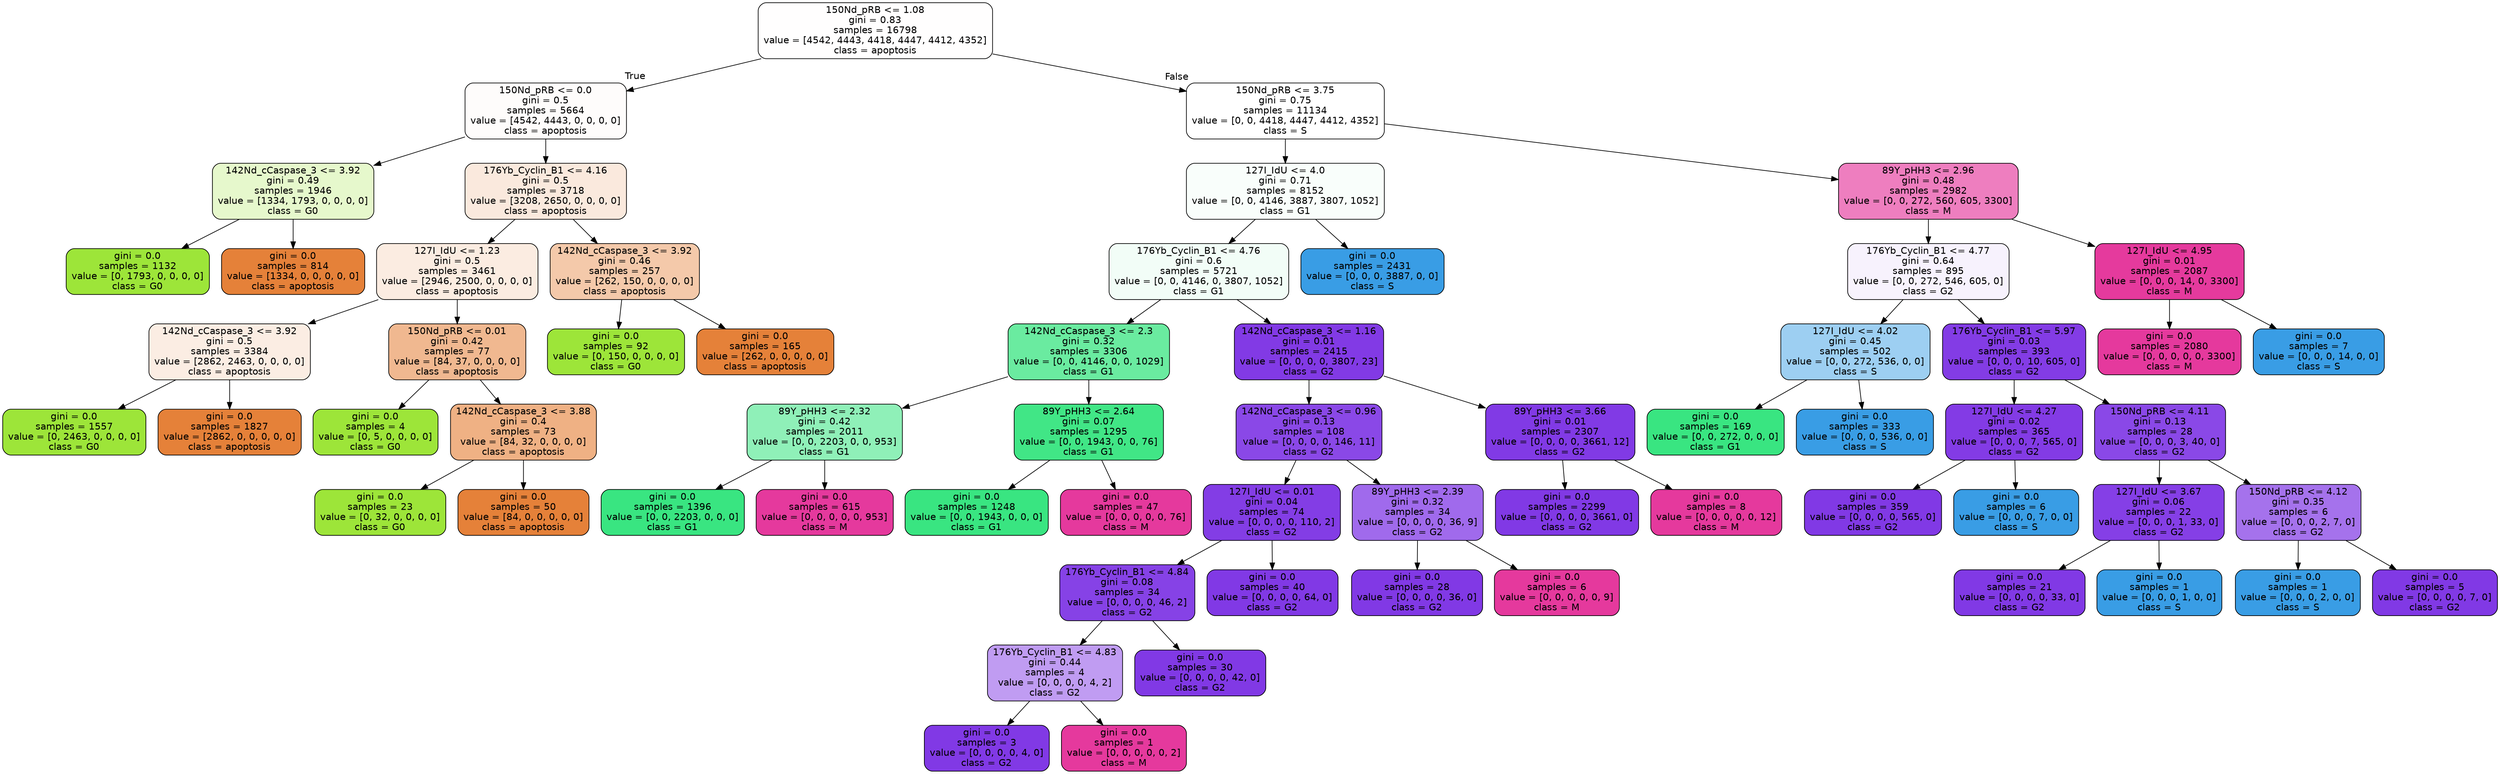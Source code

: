 digraph Tree {
node [shape=box, style="filled, rounded", color="black", fontname="helvetica"] ;
edge [fontname="helvetica"] ;
0 [label="150Nd_pRB <= 1.08\ngini = 0.83\nsamples = 16798\nvalue = [4542, 4443, 4418, 4447, 4412, 4352]\nclass = apoptosis", fillcolor="#fffefe"] ;
1 [label="150Nd_pRB <= 0.0\ngini = 0.5\nsamples = 5664\nvalue = [4542, 4443, 0, 0, 0, 0]\nclass = apoptosis", fillcolor="#fefcfb"] ;
0 -> 1 [labeldistance=2.5, labelangle=45, headlabel="True"] ;
2 [label="142Nd_cCaspase_3 <= 3.92\ngini = 0.49\nsamples = 1946\nvalue = [1334, 1793, 0, 0, 0, 0]\nclass = G0", fillcolor="#e6f8cc"] ;
1 -> 2 ;
3 [label="gini = 0.0\nsamples = 1132\nvalue = [0, 1793, 0, 0, 0, 0]\nclass = G0", fillcolor="#9de539"] ;
2 -> 3 ;
4 [label="gini = 0.0\nsamples = 814\nvalue = [1334, 0, 0, 0, 0, 0]\nclass = apoptosis", fillcolor="#e58139"] ;
2 -> 4 ;
5 [label="176Yb_Cyclin_B1 <= 4.16\ngini = 0.5\nsamples = 3718\nvalue = [3208, 2650, 0, 0, 0, 0]\nclass = apoptosis", fillcolor="#fae9dd"] ;
1 -> 5 ;
6 [label="127I_IdU <= 1.23\ngini = 0.5\nsamples = 3461\nvalue = [2946, 2500, 0, 0, 0, 0]\nclass = apoptosis", fillcolor="#fbece1"] ;
5 -> 6 ;
7 [label="142Nd_cCaspase_3 <= 3.92\ngini = 0.5\nsamples = 3384\nvalue = [2862, 2463, 0, 0, 0, 0]\nclass = apoptosis", fillcolor="#fbede3"] ;
6 -> 7 ;
8 [label="gini = 0.0\nsamples = 1557\nvalue = [0, 2463, 0, 0, 0, 0]\nclass = G0", fillcolor="#9de539"] ;
7 -> 8 ;
9 [label="gini = 0.0\nsamples = 1827\nvalue = [2862, 0, 0, 0, 0, 0]\nclass = apoptosis", fillcolor="#e58139"] ;
7 -> 9 ;
10 [label="150Nd_pRB <= 0.01\ngini = 0.42\nsamples = 77\nvalue = [84, 37, 0, 0, 0, 0]\nclass = apoptosis", fillcolor="#f0b890"] ;
6 -> 10 ;
11 [label="gini = 0.0\nsamples = 4\nvalue = [0, 5, 0, 0, 0, 0]\nclass = G0", fillcolor="#9de539"] ;
10 -> 11 ;
12 [label="142Nd_cCaspase_3 <= 3.88\ngini = 0.4\nsamples = 73\nvalue = [84, 32, 0, 0, 0, 0]\nclass = apoptosis", fillcolor="#efb184"] ;
10 -> 12 ;
13 [label="gini = 0.0\nsamples = 23\nvalue = [0, 32, 0, 0, 0, 0]\nclass = G0", fillcolor="#9de539"] ;
12 -> 13 ;
14 [label="gini = 0.0\nsamples = 50\nvalue = [84, 0, 0, 0, 0, 0]\nclass = apoptosis", fillcolor="#e58139"] ;
12 -> 14 ;
15 [label="142Nd_cCaspase_3 <= 3.92\ngini = 0.46\nsamples = 257\nvalue = [262, 150, 0, 0, 0, 0]\nclass = apoptosis", fillcolor="#f4c9aa"] ;
5 -> 15 ;
16 [label="gini = 0.0\nsamples = 92\nvalue = [0, 150, 0, 0, 0, 0]\nclass = G0", fillcolor="#9de539"] ;
15 -> 16 ;
17 [label="gini = 0.0\nsamples = 165\nvalue = [262, 0, 0, 0, 0, 0]\nclass = apoptosis", fillcolor="#e58139"] ;
15 -> 17 ;
18 [label="150Nd_pRB <= 3.75\ngini = 0.75\nsamples = 11134\nvalue = [0, 0, 4418, 4447, 4412, 4352]\nclass = S", fillcolor="#ffffff"] ;
0 -> 18 [labeldistance=2.5, labelangle=-45, headlabel="False"] ;
19 [label="127I_IdU <= 4.0\ngini = 0.71\nsamples = 8152\nvalue = [0, 0, 4146, 3887, 3807, 1052]\nclass = G1", fillcolor="#f9fefb"] ;
18 -> 19 ;
20 [label="176Yb_Cyclin_B1 <= 4.76\ngini = 0.6\nsamples = 5721\nvalue = [0, 0, 4146, 0, 3807, 1052]\nclass = G1", fillcolor="#f2fdf7"] ;
19 -> 20 ;
21 [label="142Nd_cCaspase_3 <= 2.3\ngini = 0.32\nsamples = 3306\nvalue = [0, 0, 4146, 0, 0, 1029]\nclass = G1", fillcolor="#6aeba0"] ;
20 -> 21 ;
22 [label="89Y_pHH3 <= 2.32\ngini = 0.42\nsamples = 2011\nvalue = [0, 0, 2203, 0, 0, 953]\nclass = G1", fillcolor="#8ff0b8"] ;
21 -> 22 ;
23 [label="gini = 0.0\nsamples = 1396\nvalue = [0, 0, 2203, 0, 0, 0]\nclass = G1", fillcolor="#39e581"] ;
22 -> 23 ;
24 [label="gini = 0.0\nsamples = 615\nvalue = [0, 0, 0, 0, 0, 953]\nclass = M", fillcolor="#e5399d"] ;
22 -> 24 ;
25 [label="89Y_pHH3 <= 2.64\ngini = 0.07\nsamples = 1295\nvalue = [0, 0, 1943, 0, 0, 76]\nclass = G1", fillcolor="#41e686"] ;
21 -> 25 ;
26 [label="gini = 0.0\nsamples = 1248\nvalue = [0, 0, 1943, 0, 0, 0]\nclass = G1", fillcolor="#39e581"] ;
25 -> 26 ;
27 [label="gini = 0.0\nsamples = 47\nvalue = [0, 0, 0, 0, 0, 76]\nclass = M", fillcolor="#e5399d"] ;
25 -> 27 ;
28 [label="142Nd_cCaspase_3 <= 1.16\ngini = 0.01\nsamples = 2415\nvalue = [0, 0, 0, 0, 3807, 23]\nclass = G2", fillcolor="#823ae5"] ;
20 -> 28 ;
29 [label="142Nd_cCaspase_3 <= 0.96\ngini = 0.13\nsamples = 108\nvalue = [0, 0, 0, 0, 146, 11]\nclass = G2", fillcolor="#8a48e7"] ;
28 -> 29 ;
30 [label="127I_IdU <= 0.01\ngini = 0.04\nsamples = 74\nvalue = [0, 0, 0, 0, 110, 2]\nclass = G2", fillcolor="#833de5"] ;
29 -> 30 ;
31 [label="176Yb_Cyclin_B1 <= 4.84\ngini = 0.08\nsamples = 34\nvalue = [0, 0, 0, 0, 46, 2]\nclass = G2", fillcolor="#8642e6"] ;
30 -> 31 ;
32 [label="176Yb_Cyclin_B1 <= 4.83\ngini = 0.44\nsamples = 4\nvalue = [0, 0, 0, 0, 4, 2]\nclass = G2", fillcolor="#c09cf2"] ;
31 -> 32 ;
33 [label="gini = 0.0\nsamples = 3\nvalue = [0, 0, 0, 0, 4, 0]\nclass = G2", fillcolor="#8139e5"] ;
32 -> 33 ;
34 [label="gini = 0.0\nsamples = 1\nvalue = [0, 0, 0, 0, 0, 2]\nclass = M", fillcolor="#e5399d"] ;
32 -> 34 ;
35 [label="gini = 0.0\nsamples = 30\nvalue = [0, 0, 0, 0, 42, 0]\nclass = G2", fillcolor="#8139e5"] ;
31 -> 35 ;
36 [label="gini = 0.0\nsamples = 40\nvalue = [0, 0, 0, 0, 64, 0]\nclass = G2", fillcolor="#8139e5"] ;
30 -> 36 ;
37 [label="89Y_pHH3 <= 2.39\ngini = 0.32\nsamples = 34\nvalue = [0, 0, 0, 0, 36, 9]\nclass = G2", fillcolor="#a06aec"] ;
29 -> 37 ;
38 [label="gini = 0.0\nsamples = 28\nvalue = [0, 0, 0, 0, 36, 0]\nclass = G2", fillcolor="#8139e5"] ;
37 -> 38 ;
39 [label="gini = 0.0\nsamples = 6\nvalue = [0, 0, 0, 0, 0, 9]\nclass = M", fillcolor="#e5399d"] ;
37 -> 39 ;
40 [label="89Y_pHH3 <= 3.66\ngini = 0.01\nsamples = 2307\nvalue = [0, 0, 0, 0, 3661, 12]\nclass = G2", fillcolor="#813ae5"] ;
28 -> 40 ;
41 [label="gini = 0.0\nsamples = 2299\nvalue = [0, 0, 0, 0, 3661, 0]\nclass = G2", fillcolor="#8139e5"] ;
40 -> 41 ;
42 [label="gini = 0.0\nsamples = 8\nvalue = [0, 0, 0, 0, 0, 12]\nclass = M", fillcolor="#e5399d"] ;
40 -> 42 ;
43 [label="gini = 0.0\nsamples = 2431\nvalue = [0, 0, 0, 3887, 0, 0]\nclass = S", fillcolor="#399de5"] ;
19 -> 43 ;
44 [label="89Y_pHH3 <= 2.96\ngini = 0.48\nsamples = 2982\nvalue = [0, 0, 272, 560, 605, 3300]\nclass = M", fillcolor="#ee7ebf"] ;
18 -> 44 ;
45 [label="176Yb_Cyclin_B1 <= 4.77\ngini = 0.64\nsamples = 895\nvalue = [0, 0, 272, 546, 605, 0]\nclass = G2", fillcolor="#f7f2fd"] ;
44 -> 45 ;
46 [label="127I_IdU <= 4.02\ngini = 0.45\nsamples = 502\nvalue = [0, 0, 272, 536, 0, 0]\nclass = S", fillcolor="#9dcff2"] ;
45 -> 46 ;
47 [label="gini = 0.0\nsamples = 169\nvalue = [0, 0, 272, 0, 0, 0]\nclass = G1", fillcolor="#39e581"] ;
46 -> 47 ;
48 [label="gini = 0.0\nsamples = 333\nvalue = [0, 0, 0, 536, 0, 0]\nclass = S", fillcolor="#399de5"] ;
46 -> 48 ;
49 [label="176Yb_Cyclin_B1 <= 5.97\ngini = 0.03\nsamples = 393\nvalue = [0, 0, 0, 10, 605, 0]\nclass = G2", fillcolor="#833ce5"] ;
45 -> 49 ;
50 [label="127I_IdU <= 4.27\ngini = 0.02\nsamples = 365\nvalue = [0, 0, 0, 7, 565, 0]\nclass = G2", fillcolor="#833be5"] ;
49 -> 50 ;
51 [label="gini = 0.0\nsamples = 359\nvalue = [0, 0, 0, 0, 565, 0]\nclass = G2", fillcolor="#8139e5"] ;
50 -> 51 ;
52 [label="gini = 0.0\nsamples = 6\nvalue = [0, 0, 0, 7, 0, 0]\nclass = S", fillcolor="#399de5"] ;
50 -> 52 ;
53 [label="150Nd_pRB <= 4.11\ngini = 0.13\nsamples = 28\nvalue = [0, 0, 0, 3, 40, 0]\nclass = G2", fillcolor="#8a48e7"] ;
49 -> 53 ;
54 [label="127I_IdU <= 3.67\ngini = 0.06\nsamples = 22\nvalue = [0, 0, 0, 1, 33, 0]\nclass = G2", fillcolor="#853fe6"] ;
53 -> 54 ;
55 [label="gini = 0.0\nsamples = 21\nvalue = [0, 0, 0, 0, 33, 0]\nclass = G2", fillcolor="#8139e5"] ;
54 -> 55 ;
56 [label="gini = 0.0\nsamples = 1\nvalue = [0, 0, 0, 1, 0, 0]\nclass = S", fillcolor="#399de5"] ;
54 -> 56 ;
57 [label="150Nd_pRB <= 4.12\ngini = 0.35\nsamples = 6\nvalue = [0, 0, 0, 2, 7, 0]\nclass = G2", fillcolor="#a572ec"] ;
53 -> 57 ;
58 [label="gini = 0.0\nsamples = 1\nvalue = [0, 0, 0, 2, 0, 0]\nclass = S", fillcolor="#399de5"] ;
57 -> 58 ;
59 [label="gini = 0.0\nsamples = 5\nvalue = [0, 0, 0, 0, 7, 0]\nclass = G2", fillcolor="#8139e5"] ;
57 -> 59 ;
60 [label="127I_IdU <= 4.95\ngini = 0.01\nsamples = 2087\nvalue = [0, 0, 0, 14, 0, 3300]\nclass = M", fillcolor="#e53a9d"] ;
44 -> 60 ;
61 [label="gini = 0.0\nsamples = 2080\nvalue = [0, 0, 0, 0, 0, 3300]\nclass = M", fillcolor="#e5399d"] ;
60 -> 61 ;
62 [label="gini = 0.0\nsamples = 7\nvalue = [0, 0, 0, 14, 0, 0]\nclass = S", fillcolor="#399de5"] ;
60 -> 62 ;
}